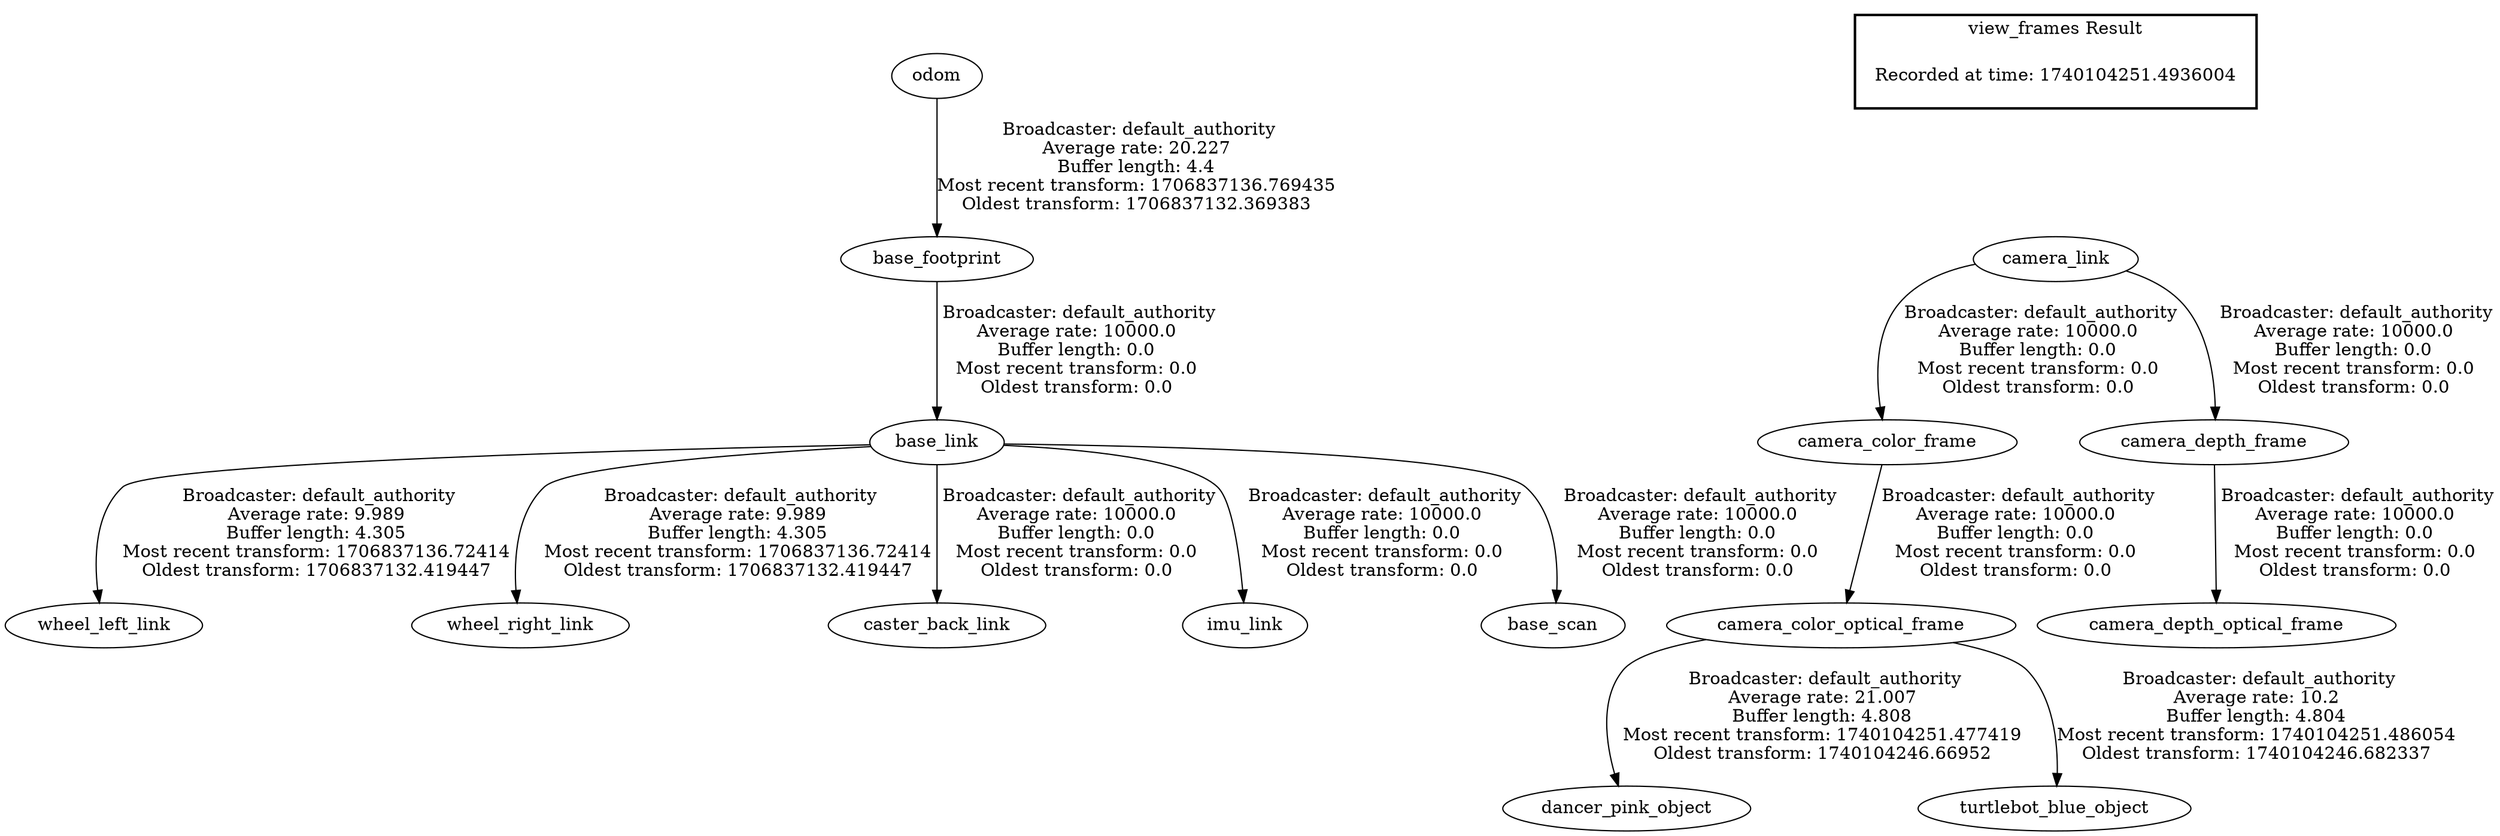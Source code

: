 digraph G {
"base_link" -> "wheel_left_link"[label=" Broadcaster: default_authority\nAverage rate: 9.989\nBuffer length: 4.305\nMost recent transform: 1706837136.72414\nOldest transform: 1706837132.419447\n"];
"base_footprint" -> "base_link"[label=" Broadcaster: default_authority\nAverage rate: 10000.0\nBuffer length: 0.0\nMost recent transform: 0.0\nOldest transform: 0.0\n"];
"base_link" -> "wheel_right_link"[label=" Broadcaster: default_authority\nAverage rate: 9.989\nBuffer length: 4.305\nMost recent transform: 1706837136.72414\nOldest transform: 1706837132.419447\n"];
"odom" -> "base_footprint"[label=" Broadcaster: default_authority\nAverage rate: 20.227\nBuffer length: 4.4\nMost recent transform: 1706837136.769435\nOldest transform: 1706837132.369383\n"];
"base_link" -> "caster_back_link"[label=" Broadcaster: default_authority\nAverage rate: 10000.0\nBuffer length: 0.0\nMost recent transform: 0.0\nOldest transform: 0.0\n"];
"base_link" -> "imu_link"[label=" Broadcaster: default_authority\nAverage rate: 10000.0\nBuffer length: 0.0\nMost recent transform: 0.0\nOldest transform: 0.0\n"];
"base_link" -> "base_scan"[label=" Broadcaster: default_authority\nAverage rate: 10000.0\nBuffer length: 0.0\nMost recent transform: 0.0\nOldest transform: 0.0\n"];
"camera_color_optical_frame" -> "dancer_pink_object"[label=" Broadcaster: default_authority\nAverage rate: 21.007\nBuffer length: 4.808\nMost recent transform: 1740104251.477419\nOldest transform: 1740104246.66952\n"];
"camera_color_frame" -> "camera_color_optical_frame"[label=" Broadcaster: default_authority\nAverage rate: 10000.0\nBuffer length: 0.0\nMost recent transform: 0.0\nOldest transform: 0.0\n"];
"camera_color_optical_frame" -> "turtlebot_blue_object"[label=" Broadcaster: default_authority\nAverage rate: 10.2\nBuffer length: 4.804\nMost recent transform: 1740104251.486054\nOldest transform: 1740104246.682337\n"];
"camera_link" -> "camera_depth_frame"[label=" Broadcaster: default_authority\nAverage rate: 10000.0\nBuffer length: 0.0\nMost recent transform: 0.0\nOldest transform: 0.0\n"];
"camera_depth_frame" -> "camera_depth_optical_frame"[label=" Broadcaster: default_authority\nAverage rate: 10000.0\nBuffer length: 0.0\nMost recent transform: 0.0\nOldest transform: 0.0\n"];
"camera_link" -> "camera_color_frame"[label=" Broadcaster: default_authority\nAverage rate: 10000.0\nBuffer length: 0.0\nMost recent transform: 0.0\nOldest transform: 0.0\n"];
edge [style=invis];
 subgraph cluster_legend { style=bold; color=black; label ="view_frames Result";
"Recorded at time: 1740104251.4936004"[ shape=plaintext ] ;
}->"camera_link";
}